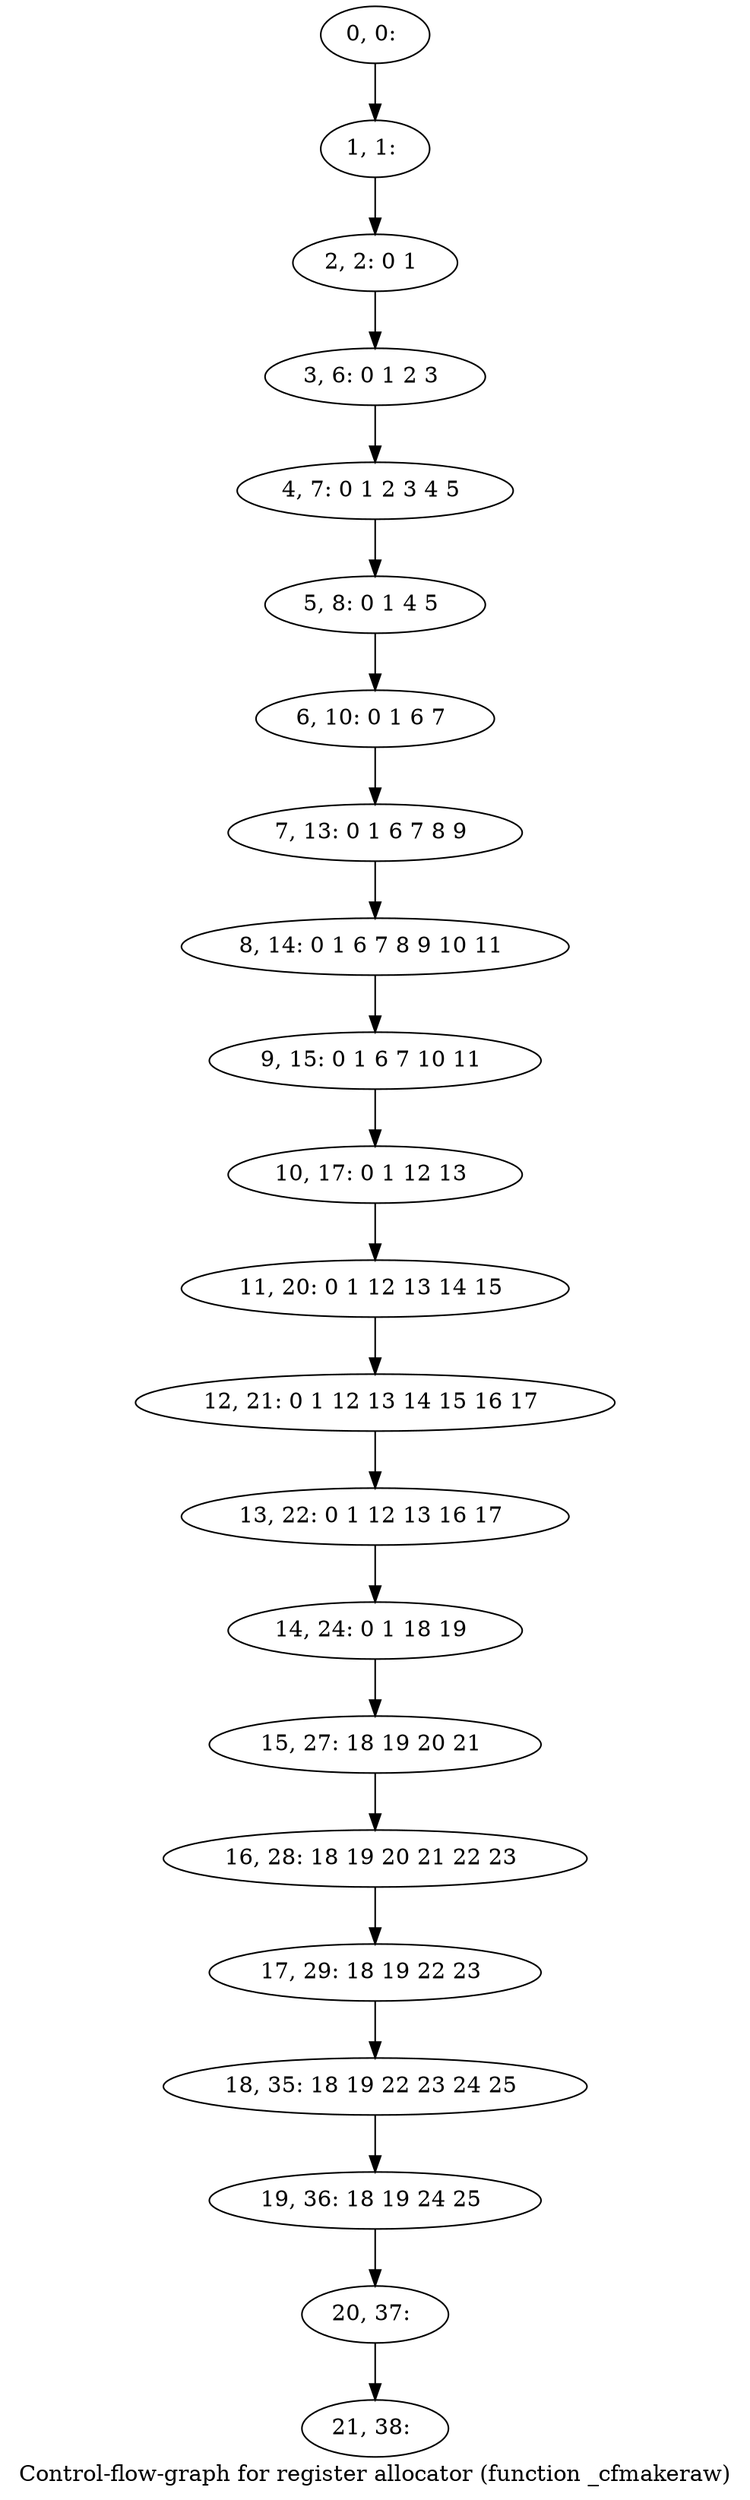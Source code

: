 digraph G {
graph [label="Control-flow-graph for register allocator (function _cfmakeraw)"]
0[label="0, 0: "];
1[label="1, 1: "];
2[label="2, 2: 0 1 "];
3[label="3, 6: 0 1 2 3 "];
4[label="4, 7: 0 1 2 3 4 5 "];
5[label="5, 8: 0 1 4 5 "];
6[label="6, 10: 0 1 6 7 "];
7[label="7, 13: 0 1 6 7 8 9 "];
8[label="8, 14: 0 1 6 7 8 9 10 11 "];
9[label="9, 15: 0 1 6 7 10 11 "];
10[label="10, 17: 0 1 12 13 "];
11[label="11, 20: 0 1 12 13 14 15 "];
12[label="12, 21: 0 1 12 13 14 15 16 17 "];
13[label="13, 22: 0 1 12 13 16 17 "];
14[label="14, 24: 0 1 18 19 "];
15[label="15, 27: 18 19 20 21 "];
16[label="16, 28: 18 19 20 21 22 23 "];
17[label="17, 29: 18 19 22 23 "];
18[label="18, 35: 18 19 22 23 24 25 "];
19[label="19, 36: 18 19 24 25 "];
20[label="20, 37: "];
21[label="21, 38: "];
0->1 ;
1->2 ;
2->3 ;
3->4 ;
4->5 ;
5->6 ;
6->7 ;
7->8 ;
8->9 ;
9->10 ;
10->11 ;
11->12 ;
12->13 ;
13->14 ;
14->15 ;
15->16 ;
16->17 ;
17->18 ;
18->19 ;
19->20 ;
20->21 ;
}

